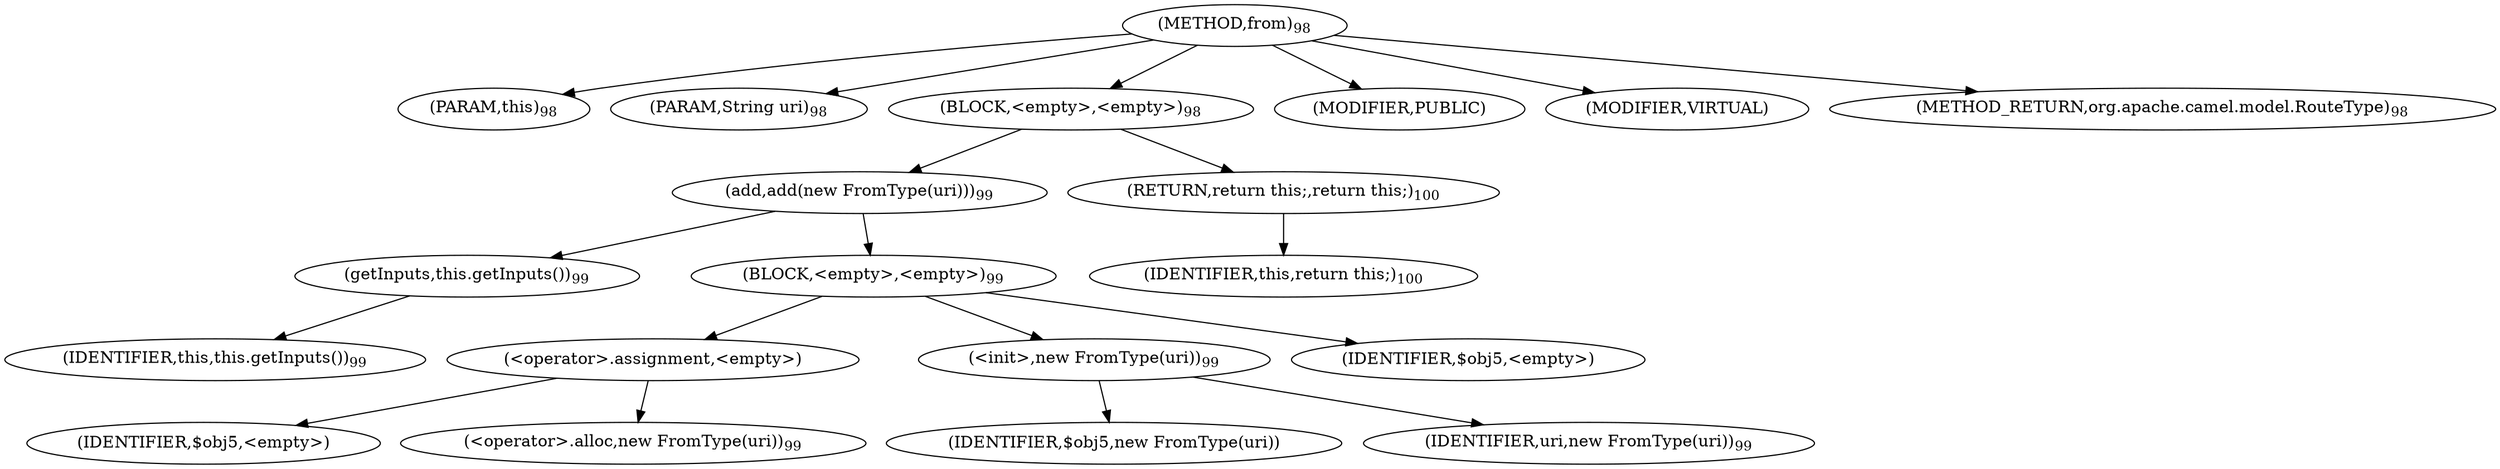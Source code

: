 digraph "from" {  
"279" [label = <(METHOD,from)<SUB>98</SUB>> ]
"17" [label = <(PARAM,this)<SUB>98</SUB>> ]
"280" [label = <(PARAM,String uri)<SUB>98</SUB>> ]
"281" [label = <(BLOCK,&lt;empty&gt;,&lt;empty&gt;)<SUB>98</SUB>> ]
"282" [label = <(add,add(new FromType(uri)))<SUB>99</SUB>> ]
"283" [label = <(getInputs,this.getInputs())<SUB>99</SUB>> ]
"16" [label = <(IDENTIFIER,this,this.getInputs())<SUB>99</SUB>> ]
"284" [label = <(BLOCK,&lt;empty&gt;,&lt;empty&gt;)<SUB>99</SUB>> ]
"285" [label = <(&lt;operator&gt;.assignment,&lt;empty&gt;)> ]
"286" [label = <(IDENTIFIER,$obj5,&lt;empty&gt;)> ]
"287" [label = <(&lt;operator&gt;.alloc,new FromType(uri))<SUB>99</SUB>> ]
"288" [label = <(&lt;init&gt;,new FromType(uri))<SUB>99</SUB>> ]
"289" [label = <(IDENTIFIER,$obj5,new FromType(uri))> ]
"290" [label = <(IDENTIFIER,uri,new FromType(uri))<SUB>99</SUB>> ]
"291" [label = <(IDENTIFIER,$obj5,&lt;empty&gt;)> ]
"292" [label = <(RETURN,return this;,return this;)<SUB>100</SUB>> ]
"18" [label = <(IDENTIFIER,this,return this;)<SUB>100</SUB>> ]
"293" [label = <(MODIFIER,PUBLIC)> ]
"294" [label = <(MODIFIER,VIRTUAL)> ]
"295" [label = <(METHOD_RETURN,org.apache.camel.model.RouteType)<SUB>98</SUB>> ]
  "279" -> "17" 
  "279" -> "280" 
  "279" -> "281" 
  "279" -> "293" 
  "279" -> "294" 
  "279" -> "295" 
  "281" -> "282" 
  "281" -> "292" 
  "282" -> "283" 
  "282" -> "284" 
  "283" -> "16" 
  "284" -> "285" 
  "284" -> "288" 
  "284" -> "291" 
  "285" -> "286" 
  "285" -> "287" 
  "288" -> "289" 
  "288" -> "290" 
  "292" -> "18" 
}
